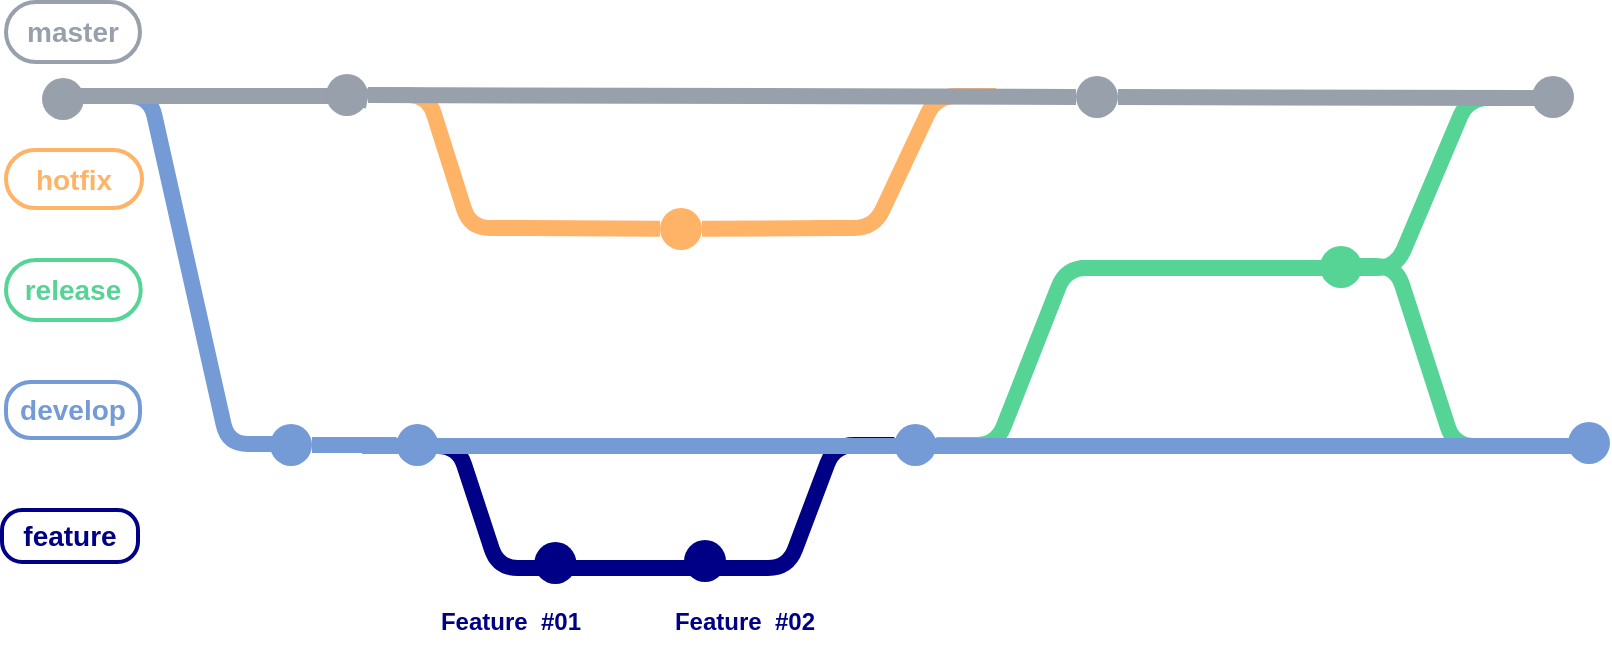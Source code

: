 <mxfile version="12.7.2" type="github" pages="2">
  <diagram name="GItFlow" id="74e2e168-ea6b-b213-b513-2b3c1d86103e">
    <mxGraphModel dx="925" dy="502" grid="1" gridSize="1" guides="1" tooltips="1" connect="1" arrows="1" fold="1" page="0" pageScale="1" pageWidth="1100" pageHeight="850" background="#ffffff" math="0" shadow="0">
      <root>
        <mxCell id="0" />
        <mxCell id="1" parent="0" />
        <mxCell id="WCasmGg8EaBhy9nUnkJ0-86" value="" style="endArrow=none;html=1;strokeColor=#FFB366;strokeWidth=8;fillColor=#cce5ff;edgeStyle=entityRelationEdgeStyle;" parent="1" edge="1">
          <mxGeometry width="50" height="50" relative="1" as="geometry">
            <mxPoint x="586" y="193" as="sourcePoint" />
            <mxPoint x="677" y="127" as="targetPoint" />
          </mxGeometry>
        </mxCell>
        <mxCell id="WCasmGg8EaBhy9nUnkJ0-90" value="" style="endArrow=none;html=1;strokeColor=#55D495;strokeWidth=8;fillColor=#cce5ff;edgeStyle=entityRelationEdgeStyle;" parent="1" edge="1">
          <mxGeometry width="50" height="50" relative="1" as="geometry">
            <mxPoint x="847.0" y="212" as="sourcePoint" />
            <mxPoint x="936" y="302" as="targetPoint" />
          </mxGeometry>
        </mxCell>
        <mxCell id="WCasmGg8EaBhy9nUnkJ0-89" value="" style="endArrow=none;html=1;strokeColor=#55D495;strokeWidth=8;fillColor=#cce5ff;edgeStyle=entityRelationEdgeStyle;" parent="1" edge="1">
          <mxGeometry width="50" height="50" relative="1" as="geometry">
            <mxPoint x="847" y="213" as="sourcePoint" />
            <mxPoint x="943" y="128" as="targetPoint" />
          </mxGeometry>
        </mxCell>
        <mxCell id="WCasmGg8EaBhy9nUnkJ0-79" value="" style="endArrow=none;html=1;strokeColor=#000087;strokeWidth=8;fillColor=#cce5ff;edgeStyle=entityRelationEdgeStyle;entryX=0;entryY=0.5;entryDx=0;entryDy=0;" parent="1" target="WCasmGg8EaBhy9nUnkJ0-48" edge="1">
          <mxGeometry width="50" height="50" relative="1" as="geometry">
            <mxPoint x="543.0" y="363" as="sourcePoint" />
            <mxPoint x="623.0" y="424" as="targetPoint" />
          </mxGeometry>
        </mxCell>
        <mxCell id="WCasmGg8EaBhy9nUnkJ0-62" value="" style="endArrow=none;html=1;strokeColor=#FFB366;strokeWidth=8;fillColor=#cce5ff;edgeStyle=entityRelationEdgeStyle;" parent="1" source="WCasmGg8EaBhy9nUnkJ0-73" edge="1">
          <mxGeometry width="50" height="50" relative="1" as="geometry">
            <mxPoint x="367" y="129" as="sourcePoint" />
            <mxPoint x="444" y="193" as="targetPoint" />
          </mxGeometry>
        </mxCell>
        <mxCell id="WCasmGg8EaBhy9nUnkJ0-50" value="" style="endArrow=none;html=1;strokeColor=#55D495;strokeWidth=8;fillColor=#cce5ff;edgeStyle=entityRelationEdgeStyle;" parent="1" source="WCasmGg8EaBhy9nUnkJ0-48" edge="1">
          <mxGeometry width="50" height="50" relative="1" as="geometry">
            <mxPoint x="637.18" y="290" as="sourcePoint" />
            <mxPoint x="742" y="213" as="targetPoint" />
          </mxGeometry>
        </mxCell>
        <mxCell id="WCasmGg8EaBhy9nUnkJ0-37" value="" style="endArrow=none;html=1;strokeColor=#000087;strokeWidth=8;fillColor=#cce5ff;edgeStyle=entityRelationEdgeStyle;" parent="1" edge="1">
          <mxGeometry width="50" height="50" relative="1" as="geometry">
            <mxPoint x="378" y="302" as="sourcePoint" />
            <mxPoint x="458" y="363" as="targetPoint" />
          </mxGeometry>
        </mxCell>
        <mxCell id="WCasmGg8EaBhy9nUnkJ0-8" value="" style="endArrow=none;html=1;strokeWidth=8;fillColor=#eeeeee;strokeColor=#97A0AB;" parent="1" source="WCasmGg8EaBhy9nUnkJ0-95" edge="1">
          <mxGeometry width="50" height="50" relative="1" as="geometry">
            <mxPoint x="361" y="128" as="sourcePoint" />
            <mxPoint x="950" y="128" as="targetPoint" />
          </mxGeometry>
        </mxCell>
        <mxCell id="WCasmGg8EaBhy9nUnkJ0-13" value="" style="ellipse;whiteSpace=wrap;html=1;aspect=fixed;fillColor=#97A0AB;strokeColor=none;" parent="1" vertex="1">
          <mxGeometry x="200" y="118" width="21" height="21" as="geometry" />
        </mxCell>
        <mxCell id="WCasmGg8EaBhy9nUnkJ0-15" value="" style="endArrow=none;html=1;strokeColor=#749BD6;strokeWidth=8;fillColor=#cce5ff;edgeStyle=entityRelationEdgeStyle;" parent="1" edge="1">
          <mxGeometry width="50" height="50" relative="1" as="geometry">
            <mxPoint x="224" y="127" as="sourcePoint" />
            <mxPoint x="323" y="301" as="targetPoint" />
          </mxGeometry>
        </mxCell>
        <mxCell id="WCasmGg8EaBhy9nUnkJ0-16" value="" style="endArrow=none;html=1;strokeWidth=8;fillColor=#eeeeee;strokeColor=#749BD6;movable=0;resizable=0;rotatable=0;deletable=0;editable=0;connectable=0;" parent="1" edge="1">
          <mxGeometry width="50" height="50" relative="1" as="geometry">
            <mxPoint x="360" y="302" as="sourcePoint" />
            <mxPoint x="972" y="302" as="targetPoint" />
          </mxGeometry>
        </mxCell>
        <mxCell id="WCasmGg8EaBhy9nUnkJ0-19" value="&lt;font color=&quot;#749bd6&quot; size=&quot;1&quot;&gt;&lt;b style=&quot;font-size: 14px&quot;&gt;develop&lt;/b&gt;&lt;/font&gt;" style="rounded=1;whiteSpace=wrap;html=1;fillColor=none;arcSize=44;strokeColor=#749BD6;strokeWidth=2;" parent="1" vertex="1">
          <mxGeometry x="182" y="270" width="67" height="28" as="geometry" />
        </mxCell>
        <mxCell id="WCasmGg8EaBhy9nUnkJ0-23" value="" style="endArrow=none;html=1;strokeWidth=8;fillColor=#eeeeee;strokeColor=#97A0AB;" parent="1" edge="1">
          <mxGeometry width="50" height="50" relative="1" as="geometry">
            <mxPoint x="212" y="127" as="sourcePoint" />
            <mxPoint x="359" y="127" as="targetPoint" />
          </mxGeometry>
        </mxCell>
        <mxCell id="WCasmGg8EaBhy9nUnkJ0-21" value="" style="ellipse;whiteSpace=wrap;html=1;aspect=fixed;fillColor=#749BD6;strokeColor=none;strokeWidth=1;" parent="1" vertex="1">
          <mxGeometry x="314" y="291" width="21" height="21" as="geometry" />
        </mxCell>
        <mxCell id="WCasmGg8EaBhy9nUnkJ0-29" value="" style="ellipse;whiteSpace=wrap;html=1;aspect=fixed;fillColor=#749BD6;strokeColor=none;" parent="1" vertex="1">
          <mxGeometry x="377.18" y="291" width="21" height="21" as="geometry" />
        </mxCell>
        <mxCell id="WCasmGg8EaBhy9nUnkJ0-33" value="" style="endArrow=none;html=1;strokeWidth=8;fillColor=#eeeeee;strokeColor=#749BD6;movable=0;resizable=0;rotatable=0;deletable=0;editable=0;connectable=0;" parent="1" source="WCasmGg8EaBhy9nUnkJ0-21" target="WCasmGg8EaBhy9nUnkJ0-29" edge="1">
          <mxGeometry width="50" height="50" relative="1" as="geometry">
            <mxPoint x="305" y="263" as="sourcePoint" />
            <mxPoint x="831" y="262" as="targetPoint" />
          </mxGeometry>
        </mxCell>
        <mxCell id="WCasmGg8EaBhy9nUnkJ0-40" value="&lt;font color=&quot;#000087&quot; size=&quot;1&quot;&gt;&lt;b style=&quot;font-size: 14px&quot;&gt;feature&lt;/b&gt;&lt;/font&gt;" style="rounded=1;whiteSpace=wrap;html=1;fillColor=none;arcSize=39;strokeColor=#000087;strokeWidth=2;" parent="1" vertex="1">
          <mxGeometry x="180" y="334" width="68" height="26" as="geometry" />
        </mxCell>
        <mxCell id="WCasmGg8EaBhy9nUnkJ0-41" value="" style="ellipse;whiteSpace=wrap;html=1;aspect=fixed;fillColor=#000087;strokeColor=none;" parent="1" vertex="1">
          <mxGeometry x="446.18" y="350" width="21" height="21" as="geometry" />
        </mxCell>
        <mxCell id="WCasmGg8EaBhy9nUnkJ0-47" value="&lt;font size=&quot;1&quot; color=&quot;#000087&quot;&gt;&lt;b style=&quot;font-size: 12px&quot;&gt;Feature&amp;nbsp; #01&lt;/b&gt;&lt;/font&gt;" style="text;html=1;strokeColor=none;fillColor=none;align=center;verticalAlign=middle;whiteSpace=wrap;rounded=0;shadow=0;" parent="1" vertex="1">
          <mxGeometry x="390" y="373" width="89" height="33" as="geometry" />
        </mxCell>
        <mxCell id="WCasmGg8EaBhy9nUnkJ0-48" value="" style="ellipse;whiteSpace=wrap;html=1;aspect=fixed;fillColor=#749BD6;strokeColor=none;" parent="1" vertex="1">
          <mxGeometry x="626.18" y="291" width="21" height="21" as="geometry" />
        </mxCell>
        <mxCell id="WCasmGg8EaBhy9nUnkJ0-49" value="&lt;font size=&quot;1&quot; color=&quot;#000087&quot;&gt;&lt;b style=&quot;font-size: 12px&quot;&gt;Feature&amp;nbsp; #02&lt;/b&gt;&lt;/font&gt;" style="text;html=1;strokeColor=none;fillColor=none;align=center;verticalAlign=middle;whiteSpace=wrap;rounded=0;shadow=0;" parent="1" vertex="1">
          <mxGeometry x="512" y="378" width="79" height="24" as="geometry" />
        </mxCell>
        <mxCell id="WCasmGg8EaBhy9nUnkJ0-52" value="" style="endArrow=none;html=1;strokeWidth=8;fillColor=#eeeeee;strokeColor=#55D495;" parent="1" edge="1">
          <mxGeometry width="50" height="50" relative="1" as="geometry">
            <mxPoint x="719" y="213" as="sourcePoint" />
            <mxPoint x="849" y="213" as="targetPoint" />
          </mxGeometry>
        </mxCell>
        <mxCell id="WCasmGg8EaBhy9nUnkJ0-55" value="&lt;font color=&quot;#55d495&quot; size=&quot;1&quot;&gt;&lt;b style=&quot;font-size: 14px&quot;&gt;release&lt;/b&gt;&lt;/font&gt;" style="rounded=1;whiteSpace=wrap;html=1;fillColor=none;arcSize=50;strokeColor=#55D495;strokeWidth=2;" parent="1" vertex="1">
          <mxGeometry x="182" y="209" width="67.37" height="30" as="geometry" />
        </mxCell>
        <mxCell id="WCasmGg8EaBhy9nUnkJ0-56" value="&lt;font color=&quot;#ffb366&quot; size=&quot;1&quot;&gt;&lt;b style=&quot;font-size: 14px&quot;&gt;hotfix&lt;/b&gt;&lt;/font&gt;" style="rounded=1;whiteSpace=wrap;html=1;fillColor=none;arcSize=50;strokeColor=#FFB366;strokeWidth=2;" parent="1" vertex="1">
          <mxGeometry x="182" y="154" width="68" height="29" as="geometry" />
        </mxCell>
        <mxCell id="WCasmGg8EaBhy9nUnkJ0-65" value="&lt;b&gt;&lt;font color=&quot;#97a0ab&quot; style=&quot;font-size: 14px&quot;&gt;master&lt;/font&gt;&lt;/b&gt;" style="rounded=1;whiteSpace=wrap;html=1;fillColor=none;arcSize=50;strokeColor=#97A0AB;strokeWidth=2;" parent="1" vertex="1">
          <mxGeometry x="182" y="80" width="67" height="30" as="geometry" />
        </mxCell>
        <mxCell id="WCasmGg8EaBhy9nUnkJ0-73" value="" style="ellipse;whiteSpace=wrap;html=1;aspect=fixed;fillColor=#97A0AB;strokeColor=none;" parent="1" vertex="1">
          <mxGeometry x="342" y="116" width="21" height="21" as="geometry" />
        </mxCell>
        <mxCell id="WCasmGg8EaBhy9nUnkJ0-74" value="" style="endArrow=none;html=1;strokeWidth=10;fillColor=#eeeeee;strokeColor=#97A0AB;" parent="1" target="WCasmGg8EaBhy9nUnkJ0-73" edge="1">
          <mxGeometry width="50" height="50" relative="1" as="geometry">
            <mxPoint x="361" y="128" as="sourcePoint" />
            <mxPoint x="738" y="126" as="targetPoint" />
          </mxGeometry>
        </mxCell>
        <mxCell id="WCasmGg8EaBhy9nUnkJ0-12" value="" style="ellipse;whiteSpace=wrap;html=1;aspect=fixed;fillColor=#000087;strokeColor=none;" parent="1" vertex="1">
          <mxGeometry x="521" y="349" width="21" height="21" as="geometry" />
        </mxCell>
        <mxCell id="WCasmGg8EaBhy9nUnkJ0-78" value="" style="endArrow=none;html=1;strokeColor=#000087;strokeWidth=8;" parent="1" edge="1">
          <mxGeometry width="50" height="50" relative="1" as="geometry">
            <mxPoint x="458" y="363" as="sourcePoint" />
            <mxPoint x="556" y="363" as="targetPoint" />
          </mxGeometry>
        </mxCell>
        <mxCell id="WCasmGg8EaBhy9nUnkJ0-85" value="" style="endArrow=none;html=1;strokeColor=#FFB366;strokeWidth=8;" parent="1" source="WCasmGg8EaBhy9nUnkJ0-67" edge="1">
          <mxGeometry width="50" height="50" relative="1" as="geometry">
            <mxPoint x="442" y="193" as="sourcePoint" />
            <mxPoint x="597" y="193" as="targetPoint" />
          </mxGeometry>
        </mxCell>
        <mxCell id="WCasmGg8EaBhy9nUnkJ0-88" value="" style="ellipse;whiteSpace=wrap;html=1;aspect=fixed;fillColor=#55D495;strokeColor=none;" parent="1" vertex="1">
          <mxGeometry x="839" y="202" width="21" height="21" as="geometry" />
        </mxCell>
        <mxCell id="WCasmGg8EaBhy9nUnkJ0-67" value="" style="ellipse;whiteSpace=wrap;html=1;aspect=fixed;fillColor=#FFB366;strokeColor=none;" parent="1" vertex="1">
          <mxGeometry x="509" y="183" width="21" height="21" as="geometry" />
        </mxCell>
        <mxCell id="WCasmGg8EaBhy9nUnkJ0-92" value="" style="endArrow=none;html=1;strokeColor=#FFB366;strokeWidth=8;" parent="1" target="WCasmGg8EaBhy9nUnkJ0-67" edge="1">
          <mxGeometry width="50" height="50" relative="1" as="geometry">
            <mxPoint x="442" y="193" as="sourcePoint" />
            <mxPoint x="597" y="193" as="targetPoint" />
          </mxGeometry>
        </mxCell>
        <mxCell id="WCasmGg8EaBhy9nUnkJ0-93" value="" style="ellipse;whiteSpace=wrap;html=1;aspect=fixed;fillColor=#97A0AB;strokeColor=none;" parent="1" vertex="1">
          <mxGeometry x="945" y="117" width="21" height="21" as="geometry" />
        </mxCell>
        <mxCell id="WCasmGg8EaBhy9nUnkJ0-95" value="" style="ellipse;whiteSpace=wrap;html=1;aspect=fixed;fillColor=#97A0AB;strokeColor=none;" parent="1" vertex="1">
          <mxGeometry x="717" y="117" width="21" height="21" as="geometry" />
        </mxCell>
        <mxCell id="WCasmGg8EaBhy9nUnkJ0-98" value="" style="endArrow=none;html=1;strokeWidth=8;fillColor=#eeeeee;strokeColor=#97A0AB;" parent="1" source="WCasmGg8EaBhy9nUnkJ0-73" target="WCasmGg8EaBhy9nUnkJ0-95" edge="1">
          <mxGeometry width="50" height="50" relative="1" as="geometry">
            <mxPoint x="363.0" y="126.523" as="sourcePoint" />
            <mxPoint x="950" y="128" as="targetPoint" />
          </mxGeometry>
        </mxCell>
        <mxCell id="WCasmGg8EaBhy9nUnkJ0-100" value="" style="ellipse;whiteSpace=wrap;html=1;aspect=fixed;fillColor=#749BD6;strokeColor=none;" parent="1" vertex="1">
          <mxGeometry x="963" y="290" width="21" height="21" as="geometry" />
        </mxCell>
      </root>
    </mxGraphModel>
  </diagram>
  <diagram id="7Q3v_1XVlVKWkpqM_Etu" name="ClassDiagram">
    <mxGraphModel dx="1088" dy="591" grid="1" gridSize="3" guides="1" tooltips="1" connect="1" arrows="1" fold="1" page="1" pageScale="1" pageWidth="1100" pageHeight="850" math="0" shadow="0">
      <root>
        <mxCell id="FSxp0j4sU3ojUnDUBbAt-0" />
        <mxCell id="FSxp0j4sU3ojUnDUBbAt-1" parent="FSxp0j4sU3ojUnDUBbAt-0" />
        <mxCell id="FSxp0j4sU3ojUnDUBbAt-6" value="Member" style="swimlane;fontStyle=1;align=center;verticalAlign=top;childLayout=stackLayout;horizontal=1;startSize=26;horizontalStack=0;resizeParent=1;resizeParentMax=0;resizeLast=0;collapsible=1;marginBottom=0;fontSize=13;fillColor=#dae8fc;strokeColor=#6c8ebf;movable=1;resizable=1;rotatable=1;deletable=1;editable=1;connectable=1;" vertex="1" parent="FSxp0j4sU3ojUnDUBbAt-1">
          <mxGeometry x="56" y="224" width="230" height="129" as="geometry" />
        </mxCell>
        <mxCell id="FSxp0j4sU3ojUnDUBbAt-7" value="name : String&#xa;mailAdress : String&#xa;" style="text;strokeColor=none;fillColor=none;align=left;verticalAlign=top;spacingLeft=4;spacingRight=4;overflow=hidden;rotatable=0;points=[[0,0.5],[1,0.5]];portConstraint=eastwest;fontStyle=0;fontSize=13;" vertex="1" parent="FSxp0j4sU3ojUnDUBbAt-6">
          <mxGeometry y="26" width="230" height="45" as="geometry" />
        </mxCell>
        <mxCell id="FSxp0j4sU3ojUnDUBbAt-8" value="" style="line;strokeWidth=1;fillColor=none;align=left;verticalAlign=middle;spacingTop=-1;spacingLeft=3;spacingRight=3;rotatable=0;labelPosition=right;points=[];portConstraint=eastwest;" vertex="1" parent="FSxp0j4sU3ojUnDUBbAt-6">
          <mxGeometry y="71" width="230" height="5" as="geometry" />
        </mxCell>
        <mxCell id="FSxp0j4sU3ojUnDUBbAt-9" value="+ findBorrowListByMember(Member)&#xa;&#xa;&#xa;&#xa;" style="text;strokeColor=none;fillColor=none;align=left;verticalAlign=top;spacingLeft=4;spacingRight=4;overflow=hidden;rotatable=0;points=[[0,0.5],[1,0.5]];portConstraint=eastwest;fontStyle=0;fontSize=13;movable=1;resizable=1;deletable=1;editable=1;connectable=1;" vertex="1" parent="FSxp0j4sU3ojUnDUBbAt-6">
          <mxGeometry y="76" width="230" height="25" as="geometry" />
        </mxCell>
        <mxCell id="R44Vc33Uty7RkqRMa0c6-0" value="&lt;span style=&quot;font-family: &amp;#34;helvetica&amp;#34;&quot;&gt;&amp;nbsp;+ findReservationList (Member)&lt;/span&gt;" style="rounded=1;whiteSpace=wrap;html=1;labelBackgroundColor=none;fontFamily=Comic Sans MS;fontSize=13;align=left;strokeColor=#d6b656;fillColor=#fff2cc;opacity=60;" vertex="1" parent="FSxp0j4sU3ojUnDUBbAt-6">
          <mxGeometry y="101" width="230" height="28" as="geometry" />
        </mxCell>
        <mxCell id="FSxp0j4sU3ojUnDUBbAt-2" value="User" style="swimlane;fontStyle=1;align=center;verticalAlign=top;childLayout=stackLayout;horizontal=1;startSize=26;horizontalStack=0;resizeParent=1;resizeParentMax=0;resizeLast=0;collapsible=1;marginBottom=0;fontSize=13;fillColor=#dae8fc;strokeColor=#6c8ebf;" vertex="1" parent="FSxp0j4sU3ojUnDUBbAt-1">
          <mxGeometry x="368" y="24" width="220" height="120" as="geometry" />
        </mxCell>
        <mxCell id="FSxp0j4sU3ojUnDUBbAt-3" value="Id : Integer&#xa;userName : String&#xa;password : String" style="text;strokeColor=none;fillColor=none;align=left;verticalAlign=top;spacingLeft=4;spacingRight=4;overflow=hidden;rotatable=0;points=[[0,0.5],[1,0.5]];portConstraint=eastwest;fontStyle=0;fontSize=13;" vertex="1" parent="FSxp0j4sU3ojUnDUBbAt-2">
          <mxGeometry y="26" width="220" height="54" as="geometry" />
        </mxCell>
        <mxCell id="FSxp0j4sU3ojUnDUBbAt-4" value="" style="line;strokeWidth=1;fillColor=none;align=left;verticalAlign=middle;spacingTop=-1;spacingLeft=3;spacingRight=3;rotatable=0;labelPosition=right;points=[];portConstraint=eastwest;" vertex="1" parent="FSxp0j4sU3ojUnDUBbAt-2">
          <mxGeometry y="80" width="220" height="8" as="geometry" />
        </mxCell>
        <mxCell id="FSxp0j4sU3ojUnDUBbAt-5" value="+ isValidUser(String, String): Bool" style="text;strokeColor=none;fillColor=none;align=left;verticalAlign=top;spacingLeft=4;spacingRight=4;overflow=hidden;rotatable=0;points=[[0,0.5],[1,0.5]];portConstraint=eastwest;fontStyle=0;fontSize=13;" vertex="1" parent="FSxp0j4sU3ojUnDUBbAt-2">
          <mxGeometry y="88" width="220" height="32" as="geometry" />
        </mxCell>
        <mxCell id="FSxp0j4sU3ojUnDUBbAt-10" value="Library" style="swimlane;fontStyle=1;align=center;verticalAlign=top;childLayout=stackLayout;horizontal=1;startSize=26;horizontalStack=0;resizeParent=1;resizeParentMax=0;resizeLast=0;collapsible=1;marginBottom=0;fontSize=13;fillColor=#dae8fc;strokeColor=#6c8ebf;" vertex="1" parent="FSxp0j4sU3ojUnDUBbAt-1">
          <mxGeometry x="792" y="40" width="170" height="118" as="geometry" />
        </mxCell>
        <mxCell id="FSxp0j4sU3ojUnDUBbAt-11" value="Id : Integer&#xa;name : String&#xa;city : String&#xa;works: List" style="text;strokeColor=none;fillColor=none;align=left;verticalAlign=middle;spacingLeft=4;spacingRight=4;overflow=hidden;rotatable=0;points=[[0,0.5],[1,0.5]];portConstraint=eastwest;fontStyle=0;fontSize=13;spacingTop=0;" vertex="1" parent="FSxp0j4sU3ojUnDUBbAt-10">
          <mxGeometry y="26" width="170" height="84" as="geometry" />
        </mxCell>
        <mxCell id="FSxp0j4sU3ojUnDUBbAt-12" value="" style="line;strokeWidth=1;fillColor=none;align=left;verticalAlign=middle;spacingTop=-1;spacingLeft=3;spacingRight=3;rotatable=0;labelPosition=right;points=[];portConstraint=eastwest;" vertex="1" parent="FSxp0j4sU3ojUnDUBbAt-10">
          <mxGeometry y="110" width="170" height="8" as="geometry" />
        </mxCell>
        <mxCell id="FSxp0j4sU3ojUnDUBbAt-14" value="Work" style="swimlane;fontStyle=1;align=center;verticalAlign=top;childLayout=stackLayout;horizontal=1;startSize=26;horizontalStack=0;resizeParent=1;resizeParentMax=0;resizeLast=0;collapsible=1;marginBottom=0;fontSize=13;fillColor=#dae8fc;strokeColor=#6c8ebf;" vertex="1" parent="FSxp0j4sU3ojUnDUBbAt-1">
          <mxGeometry x="769" y="239" width="240" height="282" as="geometry" />
        </mxCell>
        <mxCell id="FSxp0j4sU3ojUnDUBbAt-15" value="Id : Integer&#xa;title : String&#xa;author: String&#xa;publicationDate : Date&#xa;bookDescription : String&#xa;booksList : List&#xa;&#xa;" style="text;strokeColor=none;fillColor=none;align=left;verticalAlign=top;spacingLeft=4;spacingRight=4;overflow=hidden;rotatable=0;points=[[0,0.5],[1,0.5]];portConstraint=eastwest;fontStyle=0;fontSize=13;spacingTop=0;" vertex="1" parent="FSxp0j4sU3ojUnDUBbAt-14">
          <mxGeometry y="26" width="240" height="100" as="geometry" />
        </mxCell>
        <mxCell id="R44Vc33Uty7RkqRMa0c6-1" value="&lt;span style=&quot;font-family: &amp;#34;helvetica&amp;#34; ; white-space: nowrap&quot;&gt;&amp;nbsp;memberReservingList : List&lt;br&gt;&lt;/span&gt;&lt;span style=&quot;font-family: &amp;#34;helvetica&amp;#34; ; white-space: nowrap&quot;&gt;&amp;nbsp;maxResAllowed : Integer&lt;br&gt;&lt;/span&gt;&lt;span style=&quot;white-space: nowrap ; font-family: &amp;#34;helvetica&amp;#34;&quot;&gt;&lt;br&gt;&lt;/span&gt;" style="rounded=1;whiteSpace=wrap;html=1;labelBackgroundColor=none;fontFamily=Comic Sans MS;fontSize=13;align=left;strokeColor=#d6b656;fillColor=#fff2cc;opacity=60;" vertex="1" parent="FSxp0j4sU3ojUnDUBbAt-14">
          <mxGeometry y="126" width="240" height="54" as="geometry" />
        </mxCell>
        <mxCell id="FSxp0j4sU3ojUnDUBbAt-16" value="" style="line;strokeWidth=1;fillColor=none;align=left;verticalAlign=middle;spacingTop=-1;spacingLeft=3;spacingRight=3;rotatable=0;labelPosition=right;points=[];portConstraint=eastwest;" vertex="1" parent="FSxp0j4sU3ojUnDUBbAt-14">
          <mxGeometry y="180" width="240" height="8" as="geometry" />
        </mxCell>
        <mxCell id="FSxp0j4sU3ojUnDUBbAt-17" value="+ getWorksByAuthor(String)&#xa;&#xa;+ getWorksByPublicationDate(Integer)&#xa;&#xa;+ isReservable(List)&#xa;&#xa;&#xa;" style="text;strokeColor=none;fillColor=none;align=left;verticalAlign=top;spacingLeft=4;spacingRight=4;overflow=hidden;rotatable=0;points=[[0,0.5],[1,0.5]];portConstraint=eastwest;fontStyle=0;fontSize=13;" vertex="1" parent="FSxp0j4sU3ojUnDUBbAt-14">
          <mxGeometry y="188" width="240" height="94" as="geometry" />
        </mxCell>
        <mxCell id="FSxp0j4sU3ojUnDUBbAt-18" value="Book" style="swimlane;fontStyle=1;align=center;verticalAlign=top;childLayout=stackLayout;horizontal=1;startSize=26;horizontalStack=0;resizeParent=1;resizeParentMax=0;resizeLast=0;collapsible=1;marginBottom=0;fontSize=13;fillColor=#dae8fc;strokeColor=#6c8ebf;" vertex="1" parent="FSxp0j4sU3ojUnDUBbAt-1">
          <mxGeometry x="806" y="617" width="240" height="140" as="geometry" />
        </mxCell>
        <mxCell id="FSxp0j4sU3ojUnDUBbAt-19" value="Id : Integer&#xa;isAvailable : Boolean" style="text;strokeColor=none;fillColor=none;align=left;verticalAlign=top;spacingLeft=4;spacingRight=4;overflow=hidden;rotatable=0;points=[[0,0.5],[1,0.5]];portConstraint=eastwest;fontStyle=0;fontSize=13;spacingTop=0;" vertex="1" parent="FSxp0j4sU3ojUnDUBbAt-18">
          <mxGeometry y="26" width="240" height="44" as="geometry" />
        </mxCell>
        <mxCell id="FSxp0j4sU3ojUnDUBbAt-20" value="" style="line;strokeWidth=1;fillColor=none;align=left;verticalAlign=middle;spacingTop=-1;spacingLeft=3;spacingRight=3;rotatable=0;labelPosition=right;points=[];portConstraint=eastwest;" vertex="1" parent="FSxp0j4sU3ojUnDUBbAt-18">
          <mxGeometry y="70" width="240" height="8" as="geometry" />
        </mxCell>
        <mxCell id="FSxp0j4sU3ojUnDUBbAt-21" value="+ getBookById(Integer)&#xa;&#xa;+ saveNewBook(Book)&#xa;&#xa;" style="text;strokeColor=none;fillColor=none;align=left;verticalAlign=top;spacingLeft=4;spacingRight=4;overflow=hidden;rotatable=0;points=[[0,0.5],[1,0.5]];portConstraint=eastwest;fontStyle=0;fontSize=13;" vertex="1" parent="FSxp0j4sU3ojUnDUBbAt-18">
          <mxGeometry y="78" width="240" height="62" as="geometry" />
        </mxCell>
        <mxCell id="FSxp0j4sU3ojUnDUBbAt-22" value="Borrow" style="swimlane;fontStyle=1;align=center;verticalAlign=top;childLayout=stackLayout;horizontal=1;startSize=26;horizontalStack=0;resizeParent=1;resizeParentMax=0;resizeLast=0;collapsible=1;marginBottom=0;fontSize=13;fillColor=#dae8fc;strokeColor=#6c8ebf;" vertex="1" parent="FSxp0j4sU3ojUnDUBbAt-1">
          <mxGeometry x="72" y="487" width="250" height="258" as="geometry" />
        </mxCell>
        <mxCell id="FSxp0j4sU3ojUnDUBbAt-23" value="Id : Integer&#xa;status : String&#xa;startBorrowDate : Date&#xa;endBorrowDate : Date&#xa;isExtended : Boolean&#xa;memberBorrowing : Member&#xa;book : Book&#xa;" style="text;strokeColor=none;fillColor=none;align=left;verticalAlign=top;spacingLeft=4;spacingRight=4;overflow=hidden;rotatable=0;points=[[0,0.5],[1,0.5]];portConstraint=eastwest;fontStyle=0;fontSize=13;spacingTop=0;spacing=5;" vertex="1" parent="FSxp0j4sU3ojUnDUBbAt-22">
          <mxGeometry y="26" width="250" height="134" as="geometry" />
        </mxCell>
        <mxCell id="FSxp0j4sU3ojUnDUBbAt-24" value="" style="line;strokeWidth=1;fillColor=none;align=left;verticalAlign=middle;spacingTop=-1;spacingLeft=3;spacingRight=3;rotatable=0;labelPosition=right;points=[];portConstraint=eastwest;" vertex="1" parent="FSxp0j4sU3ojUnDUBbAt-22">
          <mxGeometry y="160" width="250" height="8" as="geometry" />
        </mxCell>
        <mxCell id="FSxp0j4sU3ojUnDUBbAt-25" value="+ borrowBook(workId,membreId)&#xa;&#xa;+ extendBorrow(borrowId))&#xa;&#xa;+ terminateBorrow(borrowId, membreId)&#xa;&#xa;" style="text;strokeColor=none;fillColor=none;align=left;verticalAlign=top;spacingLeft=4;spacingRight=4;overflow=hidden;rotatable=0;points=[[0,0.5],[1,0.5]];portConstraint=eastwest;fontStyle=0;fontSize=13;" vertex="1" parent="FSxp0j4sU3ojUnDUBbAt-22">
          <mxGeometry y="168" width="250" height="90" as="geometry" />
        </mxCell>
        <mxCell id="FSxp0j4sU3ojUnDUBbAt-29" value="Reservation" style="swimlane;fontStyle=1;align=center;verticalAlign=top;childLayout=stackLayout;horizontal=1;startSize=26;horizontalStack=0;resizeParent=1;resizeParentMax=0;resizeLast=0;collapsible=1;marginBottom=0;fontSize=13;fillColor=#dae8fc;strokeColor=#6c8ebf;" vertex="1" parent="FSxp0j4sU3ojUnDUBbAt-1">
          <mxGeometry x="408" y="232" width="240" height="199" as="geometry" />
        </mxCell>
        <mxCell id="FSxp0j4sU3ojUnDUBbAt-30" value="Id : Integer&#xa;status : String&#xa;reserveDate : Date&#xa;&#xa;" style="text;strokeColor=#d6b656;fillColor=#fff2cc;align=left;verticalAlign=top;spacingLeft=4;spacingRight=4;overflow=hidden;rotatable=0;points=[[0,0.5],[1,0.5]];portConstraint=eastwest;fontStyle=0;fontSize=13;spacingTop=0;spacing=5;" vertex="1" parent="FSxp0j4sU3ojUnDUBbAt-29">
          <mxGeometry y="26" width="240" height="101" as="geometry" />
        </mxCell>
        <mxCell id="FSxp0j4sU3ojUnDUBbAt-31" value="" style="line;strokeWidth=1;fillColor=none;align=left;verticalAlign=middle;spacingTop=-1;spacingLeft=3;spacingRight=3;rotatable=0;labelPosition=right;points=[];portConstraint=eastwest;" vertex="1" parent="FSxp0j4sU3ojUnDUBbAt-29">
          <mxGeometry y="127" width="240" height="8" as="geometry" />
        </mxCell>
        <mxCell id="FSxp0j4sU3ojUnDUBbAt-32" value="+ reserveWork(memberId, workId)&#xa;&#xa;+ cancelReservation(reservationId)" style="text;strokeColor=#d6b656;fillColor=#fff2cc;align=left;verticalAlign=top;spacingLeft=4;spacingRight=4;overflow=hidden;rotatable=0;points=[[0,0.5],[1,0.5]];portConstraint=eastwest;fontStyle=0;fontSize=13;" vertex="1" parent="FSxp0j4sU3ojUnDUBbAt-29">
          <mxGeometry y="135" width="240" height="64" as="geometry" />
        </mxCell>
        <mxCell id="R44Vc33Uty7RkqRMa0c6-2" value="Extends" style="endArrow=block;endSize=16;endFill=0;html=1;fontFamily=Comic Sans MS;fontSize=13;fontColor=none;exitX=0.5;exitY=0;exitDx=0;exitDy=0;entryX=0;entryY=0.5;entryDx=0;entryDy=0;" edge="1" parent="FSxp0j4sU3ojUnDUBbAt-1" source="FSxp0j4sU3ojUnDUBbAt-6" target="FSxp0j4sU3ojUnDUBbAt-3">
          <mxGeometry x="-0.395" y="-37" width="160" relative="1" as="geometry">
            <mxPoint x="336" y="192" as="sourcePoint" />
            <mxPoint x="478" y="144" as="targetPoint" />
            <Array as="points">
              <mxPoint x="171" y="77" />
            </Array>
            <mxPoint as="offset" />
          </mxGeometry>
        </mxCell>
        <mxCell id="R44Vc33Uty7RkqRMa0c6-8" value="1" style="endArrow=open;html=1;endSize=12;startArrow=diamondThin;startSize=14;startFill=0;edgeStyle=orthogonalEdgeStyle;align=left;verticalAlign=bottom;fontFamily=Comic Sans MS;fontSize=13;fontColor=none;entryX=1.004;entryY=0.64;entryDx=0;entryDy=0;entryPerimeter=0;exitX=0;exitY=0.221;exitDx=0;exitDy=0;exitPerimeter=0;" edge="1" parent="FSxp0j4sU3ojUnDUBbAt-1" source="FSxp0j4sU3ojUnDUBbAt-11" target="FSxp0j4sU3ojUnDUBbAt-3">
          <mxGeometry x="0.006" y="-74" relative="1" as="geometry">
            <mxPoint x="784" y="85" as="sourcePoint" />
            <mxPoint x="712" y="183" as="targetPoint" />
            <mxPoint x="74" y="66" as="offset" />
          </mxGeometry>
        </mxCell>
        <mxCell id="R44Vc33Uty7RkqRMa0c6-9" value="1" style="endArrow=open;html=1;endSize=12;startArrow=diamondThin;startSize=14;startFill=0;edgeStyle=orthogonalEdgeStyle;align=left;verticalAlign=bottom;fontFamily=Comic Sans MS;fontSize=13;fontColor=none;" edge="1" parent="FSxp0j4sU3ojUnDUBbAt-1" target="FSxp0j4sU3ojUnDUBbAt-14">
          <mxGeometry x="-0.556" y="23" relative="1" as="geometry">
            <mxPoint x="889" y="158" as="sourcePoint" />
            <mxPoint x="588.88" y="144.0" as="targetPoint" />
            <mxPoint as="offset" />
          </mxGeometry>
        </mxCell>
        <mxCell id="R44Vc33Uty7RkqRMa0c6-10" value="1" style="endArrow=open;html=1;endSize=12;startArrow=diamondThin;startSize=14;startFill=0;edgeStyle=orthogonalEdgeStyle;align=left;verticalAlign=bottom;fontFamily=Comic Sans MS;fontSize=13;fontColor=none;entryX=0.372;entryY=0;entryDx=0;entryDy=0;entryPerimeter=0;" edge="1" parent="FSxp0j4sU3ojUnDUBbAt-1" target="FSxp0j4sU3ojUnDUBbAt-18">
          <mxGeometry x="-0.618" y="16" relative="1" as="geometry">
            <mxPoint x="895" y="522" as="sourcePoint" />
            <mxPoint x="896" y="568" as="targetPoint" />
            <mxPoint as="offset" />
          </mxGeometry>
        </mxCell>
        <mxCell id="R44Vc33Uty7RkqRMa0c6-14" value="" style="endArrow=block;startArrow=block;endFill=1;startFill=1;html=1;fontFamily=Comic Sans MS;fontSize=13;fontColor=none;entryX=0.637;entryY=0.005;entryDx=0;entryDy=0;entryPerimeter=0;" edge="1" parent="FSxp0j4sU3ojUnDUBbAt-1" target="FSxp0j4sU3ojUnDUBbAt-22">
          <mxGeometry width="160" relative="1" as="geometry">
            <mxPoint x="231" y="357" as="sourcePoint" />
            <mxPoint x="624" y="448" as="targetPoint" />
          </mxGeometry>
        </mxCell>
        <mxCell id="R44Vc33Uty7RkqRMa0c6-15" value="" style="endArrow=block;startArrow=block;endFill=1;startFill=1;html=1;fontFamily=Comic Sans MS;fontSize=13;fontColor=none;exitX=1.009;exitY=0.844;exitDx=0;exitDy=0;exitPerimeter=0;entryX=0.003;entryY=0.307;entryDx=0;entryDy=0;entryPerimeter=0;" edge="1" parent="FSxp0j4sU3ojUnDUBbAt-1" source="FSxp0j4sU3ojUnDUBbAt-7" target="FSxp0j4sU3ojUnDUBbAt-30">
          <mxGeometry width="160" relative="1" as="geometry">
            <mxPoint x="312.75" y="312" as="sourcePoint" />
            <mxPoint x="400" y="288" as="targetPoint" />
          </mxGeometry>
        </mxCell>
        <mxCell id="R44Vc33Uty7RkqRMa0c6-19" value="&lt;font face=&quot;Helvetica&quot; size=&quot;1&quot;&gt;&lt;b style=&quot;font-size: 18px&quot;&gt;*&lt;/b&gt;&lt;/font&gt;" style="text;html=1;align=center;verticalAlign=middle;resizable=0;points=[];autosize=1;fontSize=13;fontFamily=Comic Sans MS;fontColor=none;" vertex="1" parent="FSxp0j4sU3ojUnDUBbAt-1">
          <mxGeometry x="296" y="264" width="16" height="32" as="geometry" />
        </mxCell>
        <mxCell id="R44Vc33Uty7RkqRMa0c6-20" value="&lt;font face=&quot;Helvetica&quot; size=&quot;1&quot;&gt;&lt;b style=&quot;font-size: 18px&quot;&gt;1&lt;/b&gt;&lt;/font&gt;" style="text;html=1;align=center;verticalAlign=middle;resizable=0;points=[];autosize=1;fontSize=13;fontFamily=Comic Sans MS;fontColor=none;" vertex="1" parent="FSxp0j4sU3ojUnDUBbAt-1">
          <mxGeometry x="380" y="256" width="24" height="32" as="geometry" />
        </mxCell>
        <mxCell id="R44Vc33Uty7RkqRMa0c6-21" value="" style="endArrow=block;startArrow=block;endFill=1;startFill=1;html=1;fontFamily=Comic Sans MS;fontSize=13;fontColor=none;exitX=1.009;exitY=0.844;exitDx=0;exitDy=0;exitPerimeter=0;entryX=0.003;entryY=0.307;entryDx=0;entryDy=0;entryPerimeter=0;" edge="1" parent="FSxp0j4sU3ojUnDUBbAt-1">
          <mxGeometry width="160" relative="1" as="geometry">
            <mxPoint x="648.35" y="309" as="sourcePoint" />
            <mxPoint x="769" y="310.027" as="targetPoint" />
          </mxGeometry>
        </mxCell>
        <mxCell id="R44Vc33Uty7RkqRMa0c6-22" value="&lt;font face=&quot;Helvetica&quot; size=&quot;1&quot;&gt;&lt;b style=&quot;font-size: 18px&quot;&gt;*&lt;/b&gt;&lt;/font&gt;" style="text;html=1;align=center;verticalAlign=middle;resizable=0;points=[];autosize=1;fontSize=13;fontFamily=Comic Sans MS;fontColor=none;" vertex="1" parent="FSxp0j4sU3ojUnDUBbAt-1">
          <mxGeometry x="750" y="285" width="16" height="32" as="geometry" />
        </mxCell>
        <mxCell id="R44Vc33Uty7RkqRMa0c6-23" value="&lt;font face=&quot;Helvetica&quot; size=&quot;1&quot;&gt;&lt;b style=&quot;font-size: 18px&quot;&gt;1&lt;/b&gt;&lt;/font&gt;" style="text;html=1;align=center;verticalAlign=middle;resizable=0;points=[];autosize=1;fontSize=13;fontFamily=Comic Sans MS;fontColor=none;" vertex="1" parent="FSxp0j4sU3ojUnDUBbAt-1">
          <mxGeometry x="651" y="276" width="24" height="32" as="geometry" />
        </mxCell>
      </root>
    </mxGraphModel>
  </diagram>
</mxfile>
